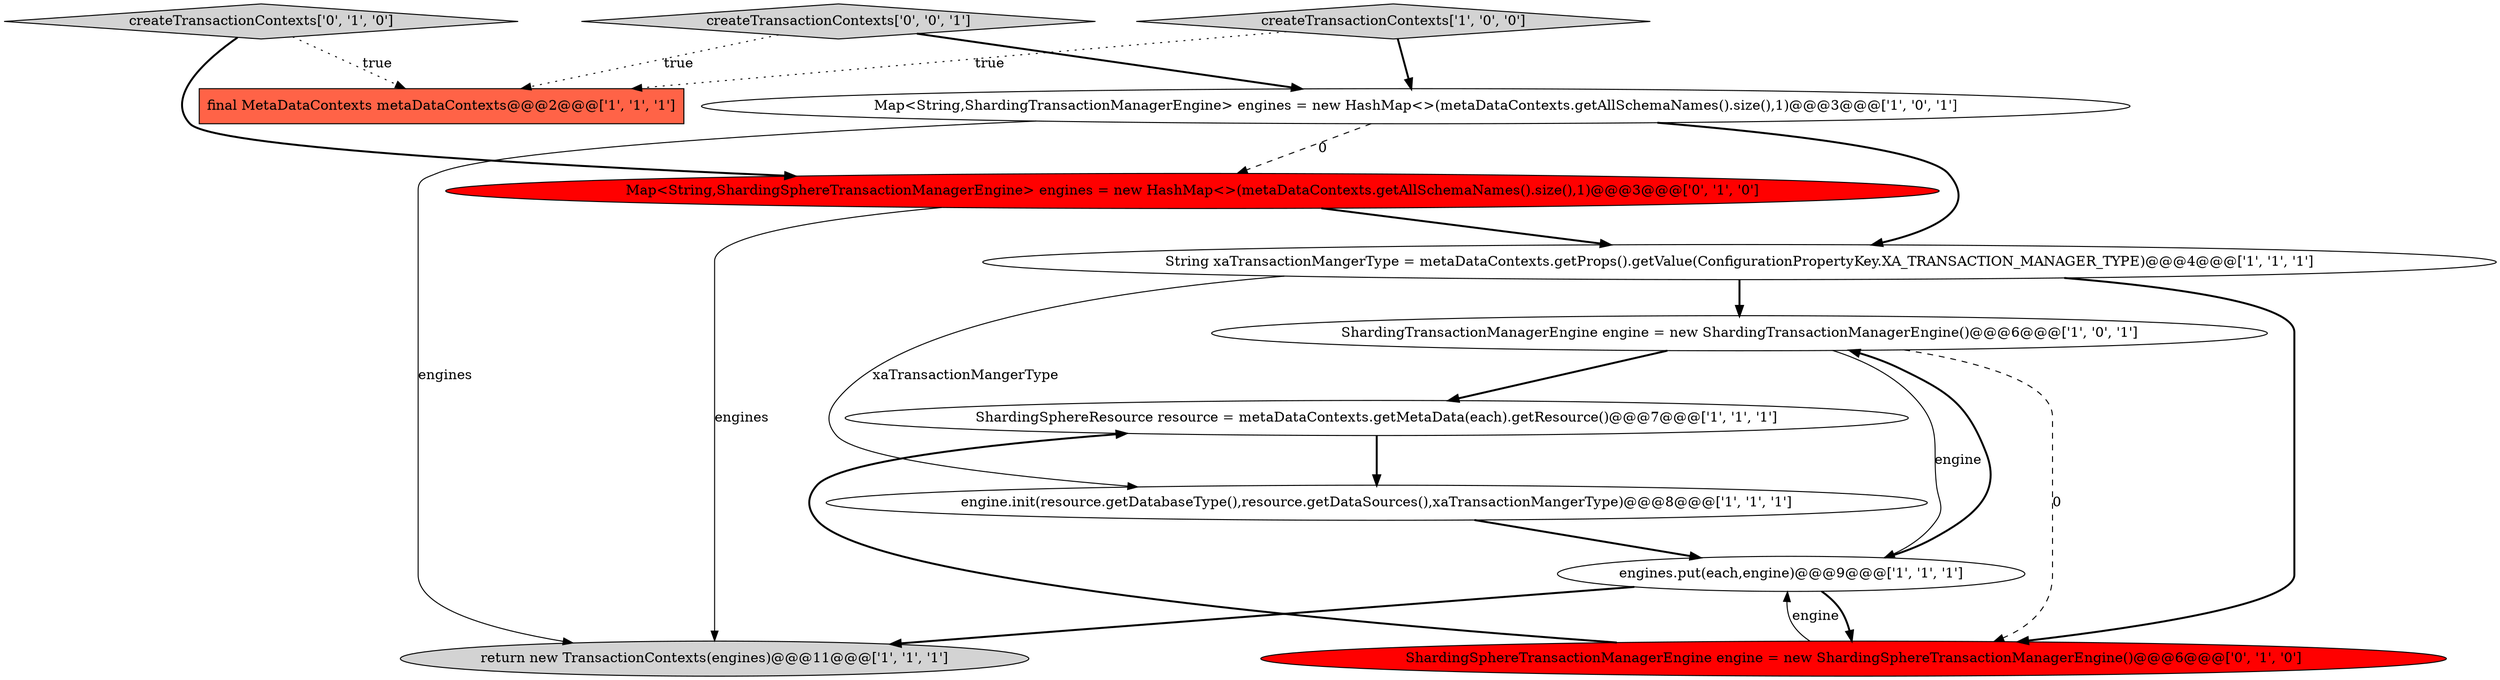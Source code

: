 digraph {
1 [style = filled, label = "ShardingTransactionManagerEngine engine = new ShardingTransactionManagerEngine()@@@6@@@['1', '0', '1']", fillcolor = white, shape = ellipse image = "AAA0AAABBB1BBB"];
0 [style = filled, label = "return new TransactionContexts(engines)@@@11@@@['1', '1', '1']", fillcolor = lightgray, shape = ellipse image = "AAA0AAABBB1BBB"];
10 [style = filled, label = "Map<String,ShardingSphereTransactionManagerEngine> engines = new HashMap<>(metaDataContexts.getAllSchemaNames().size(),1)@@@3@@@['0', '1', '0']", fillcolor = red, shape = ellipse image = "AAA1AAABBB2BBB"];
3 [style = filled, label = "engine.init(resource.getDatabaseType(),resource.getDataSources(),xaTransactionMangerType)@@@8@@@['1', '1', '1']", fillcolor = white, shape = ellipse image = "AAA0AAABBB1BBB"];
7 [style = filled, label = "ShardingSphereResource resource = metaDataContexts.getMetaData(each).getResource()@@@7@@@['1', '1', '1']", fillcolor = white, shape = ellipse image = "AAA0AAABBB1BBB"];
11 [style = filled, label = "ShardingSphereTransactionManagerEngine engine = new ShardingSphereTransactionManagerEngine()@@@6@@@['0', '1', '0']", fillcolor = red, shape = ellipse image = "AAA1AAABBB2BBB"];
12 [style = filled, label = "createTransactionContexts['0', '0', '1']", fillcolor = lightgray, shape = diamond image = "AAA0AAABBB3BBB"];
5 [style = filled, label = "engines.put(each,engine)@@@9@@@['1', '1', '1']", fillcolor = white, shape = ellipse image = "AAA0AAABBB1BBB"];
8 [style = filled, label = "createTransactionContexts['1', '0', '0']", fillcolor = lightgray, shape = diamond image = "AAA0AAABBB1BBB"];
2 [style = filled, label = "Map<String,ShardingTransactionManagerEngine> engines = new HashMap<>(metaDataContexts.getAllSchemaNames().size(),1)@@@3@@@['1', '0', '1']", fillcolor = white, shape = ellipse image = "AAA0AAABBB1BBB"];
6 [style = filled, label = "String xaTransactionMangerType = metaDataContexts.getProps().getValue(ConfigurationPropertyKey.XA_TRANSACTION_MANAGER_TYPE)@@@4@@@['1', '1', '1']", fillcolor = white, shape = ellipse image = "AAA0AAABBB1BBB"];
4 [style = filled, label = "final MetaDataContexts metaDataContexts@@@2@@@['1', '1', '1']", fillcolor = tomato, shape = box image = "AAA0AAABBB1BBB"];
9 [style = filled, label = "createTransactionContexts['0', '1', '0']", fillcolor = lightgray, shape = diamond image = "AAA0AAABBB2BBB"];
2->0 [style = solid, label="engines"];
10->0 [style = solid, label="engines"];
2->6 [style = bold, label=""];
1->5 [style = solid, label="engine"];
9->10 [style = bold, label=""];
1->7 [style = bold, label=""];
10->6 [style = bold, label=""];
8->4 [style = dotted, label="true"];
7->3 [style = bold, label=""];
2->10 [style = dashed, label="0"];
6->3 [style = solid, label="xaTransactionMangerType"];
6->1 [style = bold, label=""];
5->1 [style = bold, label=""];
12->2 [style = bold, label=""];
3->5 [style = bold, label=""];
11->5 [style = solid, label="engine"];
5->0 [style = bold, label=""];
8->2 [style = bold, label=""];
1->11 [style = dashed, label="0"];
6->11 [style = bold, label=""];
9->4 [style = dotted, label="true"];
5->11 [style = bold, label=""];
12->4 [style = dotted, label="true"];
11->7 [style = bold, label=""];
}
